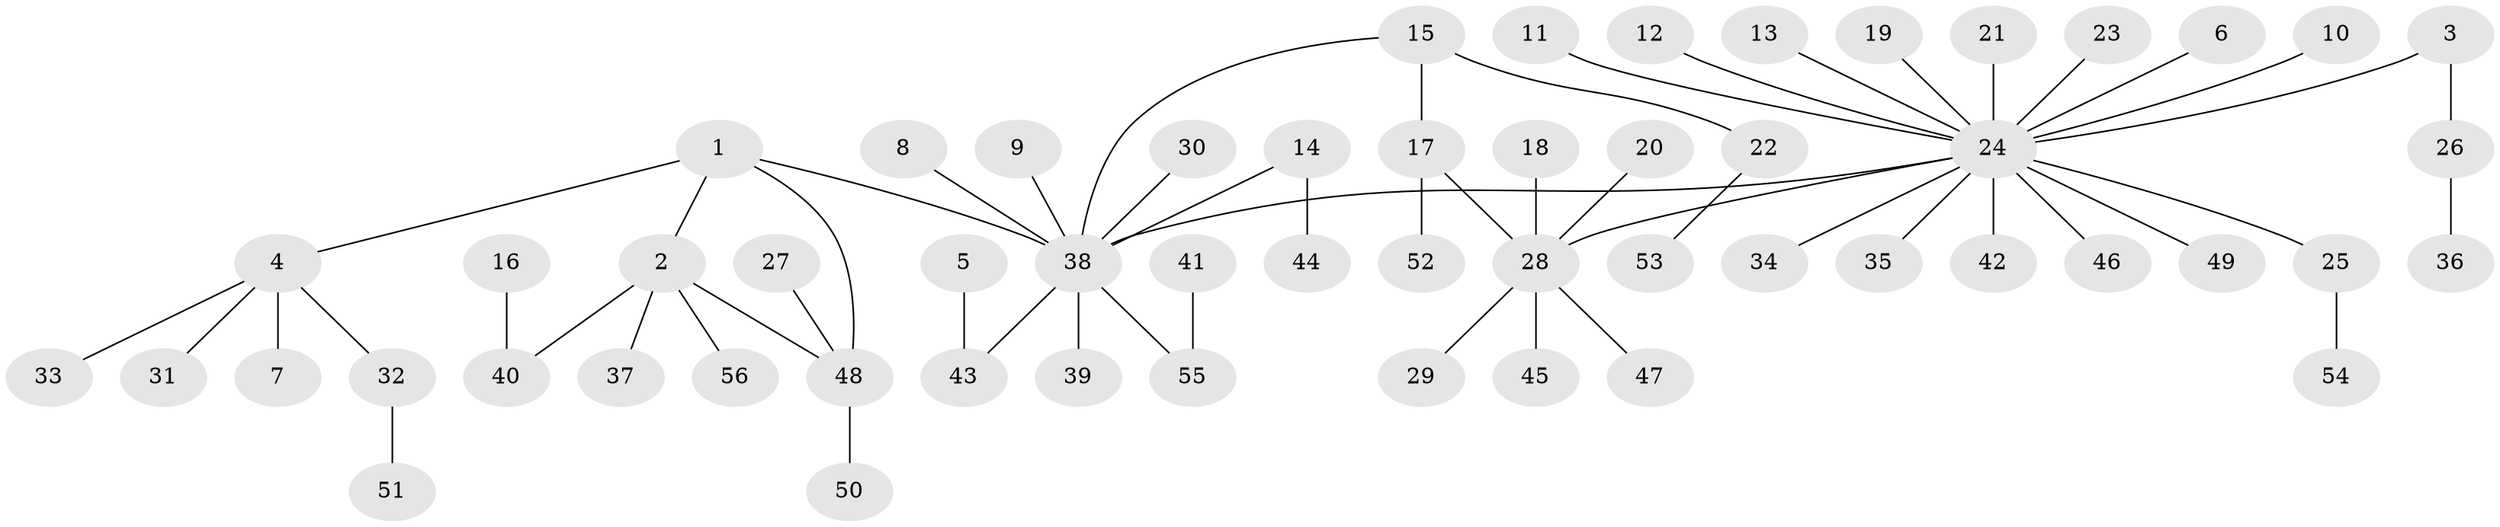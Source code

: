 // original degree distribution, {6: 0.012658227848101266, 4: 0.0379746835443038, 3: 0.05063291139240506, 11: 0.012658227848101266, 5: 0.02531645569620253, 18: 0.012658227848101266, 2: 0.21518987341772153, 1: 0.620253164556962, 8: 0.012658227848101266}
// Generated by graph-tools (version 1.1) at 2025/36/03/04/25 23:36:58]
// undirected, 56 vertices, 57 edges
graph export_dot {
  node [color=gray90,style=filled];
  1;
  2;
  3;
  4;
  5;
  6;
  7;
  8;
  9;
  10;
  11;
  12;
  13;
  14;
  15;
  16;
  17;
  18;
  19;
  20;
  21;
  22;
  23;
  24;
  25;
  26;
  27;
  28;
  29;
  30;
  31;
  32;
  33;
  34;
  35;
  36;
  37;
  38;
  39;
  40;
  41;
  42;
  43;
  44;
  45;
  46;
  47;
  48;
  49;
  50;
  51;
  52;
  53;
  54;
  55;
  56;
  1 -- 2 [weight=1.0];
  1 -- 4 [weight=1.0];
  1 -- 38 [weight=1.0];
  1 -- 48 [weight=1.0];
  2 -- 37 [weight=1.0];
  2 -- 40 [weight=1.0];
  2 -- 48 [weight=1.0];
  2 -- 56 [weight=1.0];
  3 -- 24 [weight=1.0];
  3 -- 26 [weight=1.0];
  4 -- 7 [weight=1.0];
  4 -- 31 [weight=1.0];
  4 -- 32 [weight=1.0];
  4 -- 33 [weight=1.0];
  5 -- 43 [weight=1.0];
  6 -- 24 [weight=1.0];
  8 -- 38 [weight=1.0];
  9 -- 38 [weight=1.0];
  10 -- 24 [weight=1.0];
  11 -- 24 [weight=1.0];
  12 -- 24 [weight=1.0];
  13 -- 24 [weight=1.0];
  14 -- 38 [weight=1.0];
  14 -- 44 [weight=1.0];
  15 -- 17 [weight=1.0];
  15 -- 22 [weight=1.0];
  15 -- 38 [weight=1.0];
  16 -- 40 [weight=1.0];
  17 -- 28 [weight=1.0];
  17 -- 52 [weight=1.0];
  18 -- 28 [weight=1.0];
  19 -- 24 [weight=1.0];
  20 -- 28 [weight=1.0];
  21 -- 24 [weight=1.0];
  22 -- 53 [weight=1.0];
  23 -- 24 [weight=1.0];
  24 -- 25 [weight=1.0];
  24 -- 28 [weight=1.0];
  24 -- 34 [weight=1.0];
  24 -- 35 [weight=1.0];
  24 -- 38 [weight=1.0];
  24 -- 42 [weight=1.0];
  24 -- 46 [weight=1.0];
  24 -- 49 [weight=1.0];
  25 -- 54 [weight=1.0];
  26 -- 36 [weight=1.0];
  27 -- 48 [weight=1.0];
  28 -- 29 [weight=1.0];
  28 -- 45 [weight=1.0];
  28 -- 47 [weight=1.0];
  30 -- 38 [weight=1.0];
  32 -- 51 [weight=1.0];
  38 -- 39 [weight=1.0];
  38 -- 43 [weight=1.0];
  38 -- 55 [weight=1.0];
  41 -- 55 [weight=1.0];
  48 -- 50 [weight=1.0];
}
